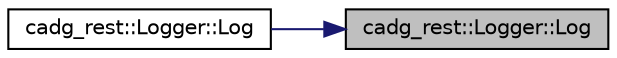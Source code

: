 digraph "cadg_rest::Logger::Log"
{
 // LATEX_PDF_SIZE
  edge [fontname="Helvetica",fontsize="10",labelfontname="Helvetica",labelfontsize="10"];
  node [fontname="Helvetica",fontsize="10",shape=record];
  rankdir="RL";
  Node10 [label="cadg_rest::Logger::Log",height=0.2,width=0.4,color="black", fillcolor="grey75", style="filled", fontcolor="black",tooltip="Generic log method."];
  Node10 -> Node11 [dir="back",color="midnightblue",fontsize="10",style="solid",fontname="Helvetica"];
  Node11 [label="cadg_rest::Logger::Log",height=0.2,width=0.4,color="black", fillcolor="white", style="filled",URL="$classcadg__rest_1_1_logger.html#aaf6f54d98faa8124fbe7c08d7f3ab047",tooltip="Generic log method for logging method calls."];
}
